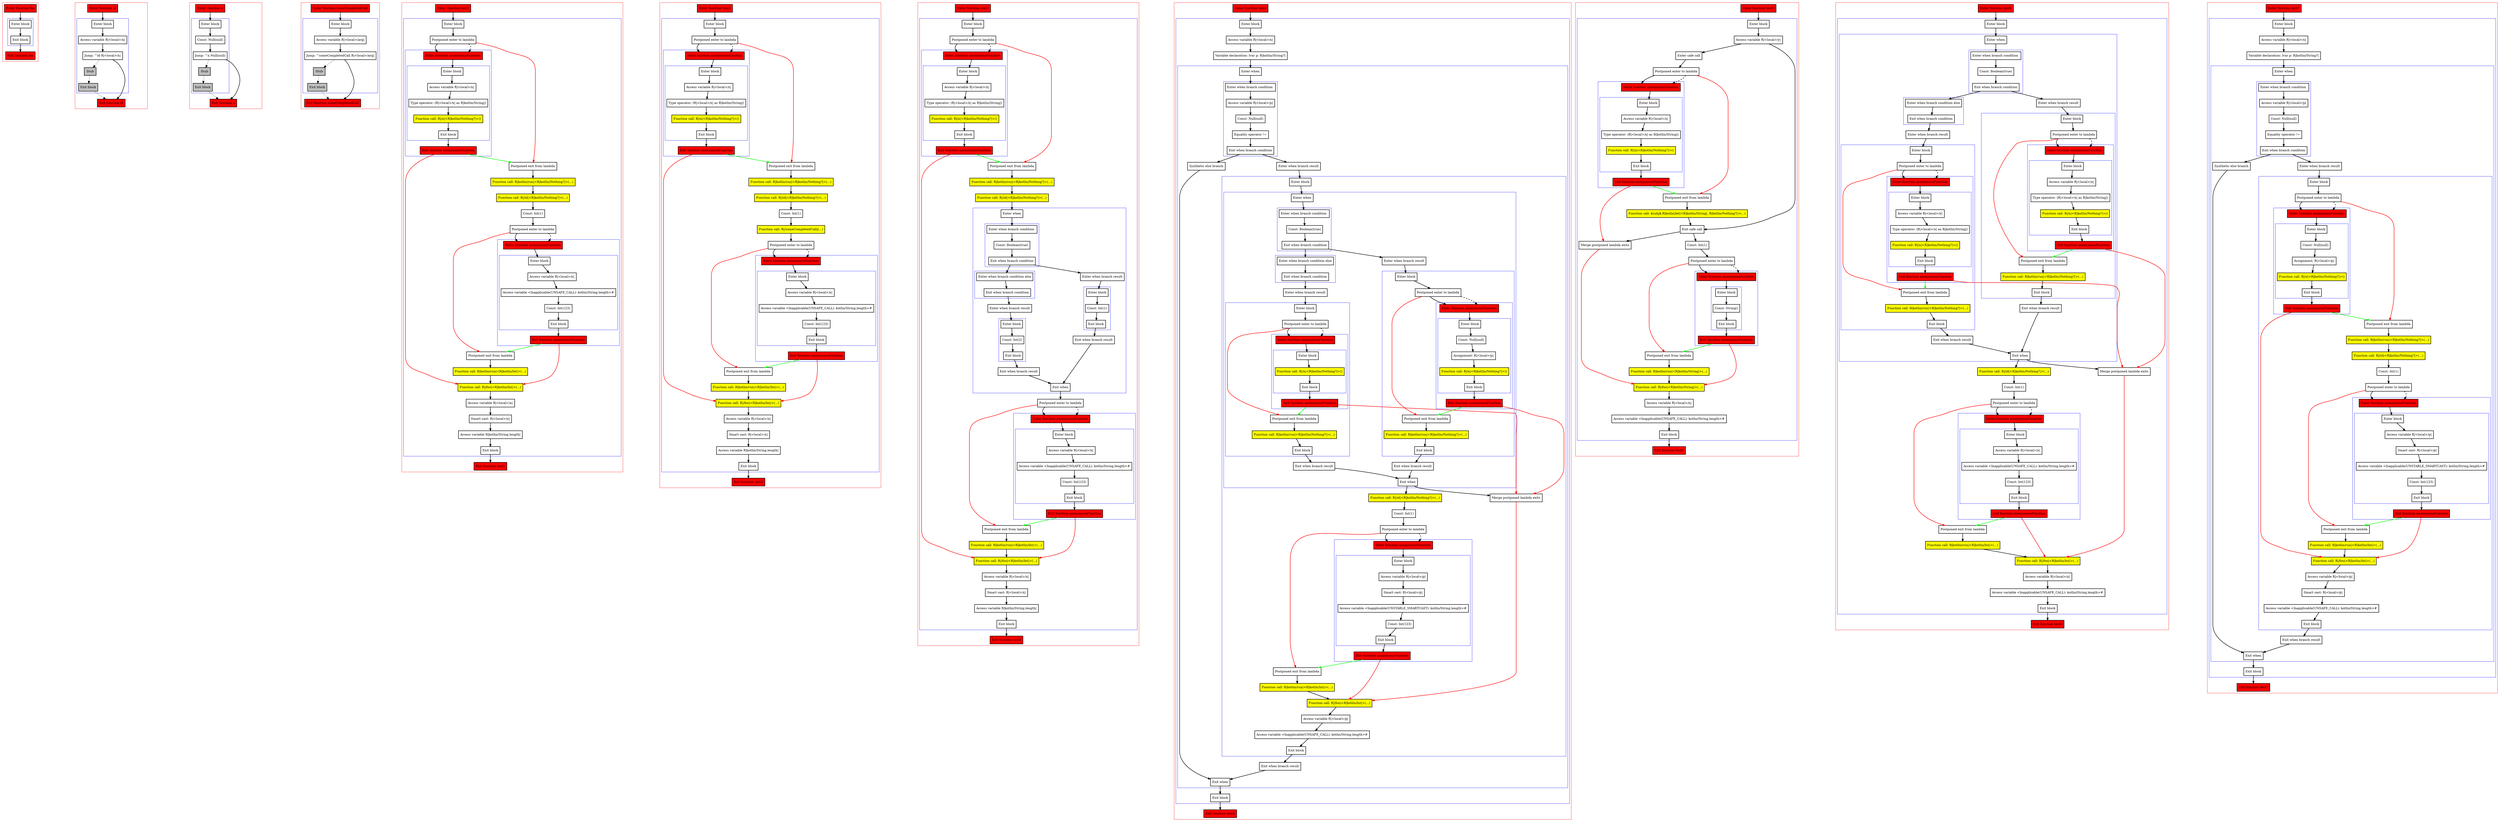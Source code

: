 digraph flowFromInplaceLambda2_kt {
    graph [nodesep=3]
    node [shape=box penwidth=2]
    edge [penwidth=2]

    subgraph cluster_0 {
        color=red
        0 [label="Enter function foo" style="filled" fillcolor=red];
        subgraph cluster_1 {
            color=blue
            1 [label="Enter block"];
            2 [label="Exit block"];
        }
        3 [label="Exit function foo" style="filled" fillcolor=red];
    }
    0 -> {1};
    1 -> {2};
    2 -> {3};

    subgraph cluster_2 {
        color=red
        4 [label="Enter function id" style="filled" fillcolor=red];
        subgraph cluster_3 {
            color=blue
            5 [label="Enter block"];
            6 [label="Access variable R|<local>/x|"];
            7 [label="Jump: ^id R|<local>/x|"];
            8 [label="Stub" style="filled" fillcolor=gray];
            9 [label="Exit block" style="filled" fillcolor=gray];
        }
        10 [label="Exit function id" style="filled" fillcolor=red];
    }
    4 -> {5};
    5 -> {6};
    6 -> {7};
    7 -> {10};
    7 -> {8} [style=dotted];
    8 -> {9} [style=dotted];
    9 -> {10} [style=dotted];

    subgraph cluster_4 {
        color=red
        11 [label="Enter function n" style="filled" fillcolor=red];
        subgraph cluster_5 {
            color=blue
            12 [label="Enter block"];
            13 [label="Const: Null(null)"];
            14 [label="Jump: ^n Null(null)"];
            15 [label="Stub" style="filled" fillcolor=gray];
            16 [label="Exit block" style="filled" fillcolor=gray];
        }
        17 [label="Exit function n" style="filled" fillcolor=red];
    }
    11 -> {12};
    12 -> {13};
    13 -> {14};
    14 -> {17};
    14 -> {15} [style=dotted];
    15 -> {16} [style=dotted];
    16 -> {17} [style=dotted];

    subgraph cluster_6 {
        color=red
        18 [label="Enter function someCompletedCall" style="filled" fillcolor=red];
        subgraph cluster_7 {
            color=blue
            19 [label="Enter block"];
            20 [label="Access variable R|<local>/arg|"];
            21 [label="Jump: ^someCompletedCall R|<local>/arg|"];
            22 [label="Stub" style="filled" fillcolor=gray];
            23 [label="Exit block" style="filled" fillcolor=gray];
        }
        24 [label="Exit function someCompletedCall" style="filled" fillcolor=red];
    }
    18 -> {19};
    19 -> {20};
    20 -> {21};
    21 -> {24};
    21 -> {22} [style=dotted];
    22 -> {23} [style=dotted];
    23 -> {24} [style=dotted];

    subgraph cluster_8 {
        color=red
        25 [label="Enter function test1" style="filled" fillcolor=red];
        subgraph cluster_9 {
            color=blue
            26 [label="Enter block"];
            27 [label="Postponed enter to lambda"];
            subgraph cluster_10 {
                color=blue
                41 [label="Enter function anonymousFunction" style="filled" fillcolor=red];
                subgraph cluster_11 {
                    color=blue
                    42 [label="Enter block"];
                    43 [label="Access variable R|<local>/x|"];
                    44 [label="Type operator: (R|<local>/x| as R|kotlin/String|)"];
                    45 [label="Function call: R|/n|<R|kotlin/Nothing?|>()" style="filled" fillcolor=yellow];
                    46 [label="Exit block"];
                }
                47 [label="Exit function anonymousFunction" style="filled" fillcolor=red];
            }
            28 [label="Postponed exit from lambda"];
            29 [label="Function call: R|kotlin/run|<R|kotlin/Nothing?|>(...)" style="filled" fillcolor=yellow];
            30 [label="Function call: R|/id|<R|kotlin/Nothing?|>(...)" style="filled" fillcolor=yellow];
            31 [label="Const: Int(1)"];
            32 [label="Postponed enter to lambda"];
            subgraph cluster_12 {
                color=blue
                48 [label="Enter function anonymousFunction" style="filled" fillcolor=red];
                subgraph cluster_13 {
                    color=blue
                    49 [label="Enter block"];
                    50 [label="Access variable R|<local>/x|"];
                    51 [label="Access variable <Inapplicable(UNSAFE_CALL): kotlin/String.length>#"];
                    52 [label="Const: Int(123)"];
                    53 [label="Exit block"];
                }
                54 [label="Exit function anonymousFunction" style="filled" fillcolor=red];
            }
            33 [label="Postponed exit from lambda"];
            34 [label="Function call: R|kotlin/run|<R|kotlin/Int|>(...)" style="filled" fillcolor=yellow];
            35 [label="Function call: R|/foo|<R|kotlin/Int|>(...)" style="filled" fillcolor=yellow];
            36 [label="Access variable R|<local>/x|"];
            37 [label="Smart cast: R|<local>/x|"];
            38 [label="Access variable R|kotlin/String.length|"];
            39 [label="Exit block"];
        }
        40 [label="Exit function test1" style="filled" fillcolor=red];
    }
    25 -> {26};
    26 -> {27};
    27 -> {41};
    27 -> {28} [color=red];
    27 -> {41} [style=dashed];
    28 -> {29};
    29 -> {30};
    30 -> {31};
    31 -> {32};
    32 -> {48};
    32 -> {33} [color=red];
    32 -> {48} [style=dashed];
    33 -> {34};
    34 -> {35};
    35 -> {36};
    36 -> {37};
    37 -> {38};
    38 -> {39};
    39 -> {40};
    41 -> {42};
    42 -> {43};
    43 -> {44};
    44 -> {45};
    45 -> {46};
    46 -> {47};
    47 -> {35} [color=red];
    47 -> {28} [color=green];
    48 -> {49};
    49 -> {50};
    50 -> {51};
    51 -> {52};
    52 -> {53};
    53 -> {54};
    54 -> {35} [color=red];
    54 -> {33} [color=green];

    subgraph cluster_14 {
        color=red
        55 [label="Enter function test2" style="filled" fillcolor=red];
        subgraph cluster_15 {
            color=blue
            56 [label="Enter block"];
            57 [label="Postponed enter to lambda"];
            subgraph cluster_16 {
                color=blue
                72 [label="Enter function anonymousFunction" style="filled" fillcolor=red];
                subgraph cluster_17 {
                    color=blue
                    73 [label="Enter block"];
                    74 [label="Access variable R|<local>/x|"];
                    75 [label="Type operator: (R|<local>/x| as R|kotlin/String|)"];
                    76 [label="Function call: R|/n|<R|kotlin/Nothing?|>()" style="filled" fillcolor=yellow];
                    77 [label="Exit block"];
                }
                78 [label="Exit function anonymousFunction" style="filled" fillcolor=red];
            }
            58 [label="Postponed exit from lambda"];
            59 [label="Function call: R|kotlin/run|<R|kotlin/Nothing?|>(...)" style="filled" fillcolor=yellow];
            60 [label="Function call: R|/id|<R|kotlin/Nothing?|>(...)" style="filled" fillcolor=yellow];
            61 [label="Const: Int(1)"];
            62 [label="Function call: R|/someCompletedCall|(...)" style="filled" fillcolor=yellow];
            63 [label="Postponed enter to lambda"];
            subgraph cluster_18 {
                color=blue
                79 [label="Enter function anonymousFunction" style="filled" fillcolor=red];
                subgraph cluster_19 {
                    color=blue
                    80 [label="Enter block"];
                    81 [label="Access variable R|<local>/x|"];
                    82 [label="Access variable <Inapplicable(UNSAFE_CALL): kotlin/String.length>#"];
                    83 [label="Const: Int(123)"];
                    84 [label="Exit block"];
                }
                85 [label="Exit function anonymousFunction" style="filled" fillcolor=red];
            }
            64 [label="Postponed exit from lambda"];
            65 [label="Function call: R|kotlin/run|<R|kotlin/Int|>(...)" style="filled" fillcolor=yellow];
            66 [label="Function call: R|/foo|<R|kotlin/Int|>(...)" style="filled" fillcolor=yellow];
            67 [label="Access variable R|<local>/x|"];
            68 [label="Smart cast: R|<local>/x|"];
            69 [label="Access variable R|kotlin/String.length|"];
            70 [label="Exit block"];
        }
        71 [label="Exit function test2" style="filled" fillcolor=red];
    }
    55 -> {56};
    56 -> {57};
    57 -> {72};
    57 -> {58} [color=red];
    57 -> {72} [style=dashed];
    58 -> {59};
    59 -> {60};
    60 -> {61};
    61 -> {62};
    62 -> {63};
    63 -> {79};
    63 -> {64} [color=red];
    63 -> {79} [style=dashed];
    64 -> {65};
    65 -> {66};
    66 -> {67};
    67 -> {68};
    68 -> {69};
    69 -> {70};
    70 -> {71};
    72 -> {73};
    73 -> {74};
    74 -> {75};
    75 -> {76};
    76 -> {77};
    77 -> {78};
    78 -> {66} [color=red];
    78 -> {58} [color=green];
    79 -> {80};
    80 -> {81};
    81 -> {82};
    82 -> {83};
    83 -> {84};
    84 -> {85};
    85 -> {66} [color=red];
    85 -> {64} [color=green];

    subgraph cluster_20 {
        color=red
        86 [label="Enter function test3" style="filled" fillcolor=red];
        subgraph cluster_21 {
            color=blue
            87 [label="Enter block"];
            88 [label="Postponed enter to lambda"];
            subgraph cluster_22 {
                color=blue
                118 [label="Enter function anonymousFunction" style="filled" fillcolor=red];
                subgraph cluster_23 {
                    color=blue
                    119 [label="Enter block"];
                    120 [label="Access variable R|<local>/x|"];
                    121 [label="Type operator: (R|<local>/x| as R|kotlin/String|)"];
                    122 [label="Function call: R|/n|<R|kotlin/Nothing?|>()" style="filled" fillcolor=yellow];
                    123 [label="Exit block"];
                }
                124 [label="Exit function anonymousFunction" style="filled" fillcolor=red];
            }
            89 [label="Postponed exit from lambda"];
            90 [label="Function call: R|kotlin/run|<R|kotlin/Nothing?|>(...)" style="filled" fillcolor=yellow];
            91 [label="Function call: R|/id|<R|kotlin/Nothing?|>(...)" style="filled" fillcolor=yellow];
            subgraph cluster_24 {
                color=blue
                92 [label="Enter when"];
                subgraph cluster_25 {
                    color=blue
                    93 [label="Enter when branch condition "];
                    94 [label="Const: Boolean(true)"];
                    95 [label="Exit when branch condition"];
                }
                subgraph cluster_26 {
                    color=blue
                    96 [label="Enter when branch condition else"];
                    97 [label="Exit when branch condition"];
                }
                98 [label="Enter when branch result"];
                subgraph cluster_27 {
                    color=blue
                    99 [label="Enter block"];
                    100 [label="Const: Int(2)"];
                    101 [label="Exit block"];
                }
                102 [label="Exit when branch result"];
                103 [label="Enter when branch result"];
                subgraph cluster_28 {
                    color=blue
                    104 [label="Enter block"];
                    105 [label="Const: Int(1)"];
                    106 [label="Exit block"];
                }
                107 [label="Exit when branch result"];
                108 [label="Exit when"];
            }
            109 [label="Postponed enter to lambda"];
            subgraph cluster_29 {
                color=blue
                125 [label="Enter function anonymousFunction" style="filled" fillcolor=red];
                subgraph cluster_30 {
                    color=blue
                    126 [label="Enter block"];
                    127 [label="Access variable R|<local>/x|"];
                    128 [label="Access variable <Inapplicable(UNSAFE_CALL): kotlin/String.length>#"];
                    129 [label="Const: Int(123)"];
                    130 [label="Exit block"];
                }
                131 [label="Exit function anonymousFunction" style="filled" fillcolor=red];
            }
            110 [label="Postponed exit from lambda"];
            111 [label="Function call: R|kotlin/run|<R|kotlin/Int|>(...)" style="filled" fillcolor=yellow];
            112 [label="Function call: R|/foo|<R|kotlin/Int|>(...)" style="filled" fillcolor=yellow];
            113 [label="Access variable R|<local>/x|"];
            114 [label="Smart cast: R|<local>/x|"];
            115 [label="Access variable R|kotlin/String.length|"];
            116 [label="Exit block"];
        }
        117 [label="Exit function test3" style="filled" fillcolor=red];
    }
    86 -> {87};
    87 -> {88};
    88 -> {118};
    88 -> {89} [color=red];
    88 -> {118} [style=dashed];
    89 -> {90};
    90 -> {91};
    91 -> {92};
    92 -> {93};
    93 -> {94};
    94 -> {95};
    95 -> {103 96};
    96 -> {97};
    97 -> {98};
    98 -> {99};
    99 -> {100};
    100 -> {101};
    101 -> {102};
    102 -> {108};
    103 -> {104};
    104 -> {105};
    105 -> {106};
    106 -> {107};
    107 -> {108};
    108 -> {109};
    109 -> {125};
    109 -> {110} [color=red];
    109 -> {125} [style=dashed];
    110 -> {111};
    111 -> {112};
    112 -> {113};
    113 -> {114};
    114 -> {115};
    115 -> {116};
    116 -> {117};
    118 -> {119};
    119 -> {120};
    120 -> {121};
    121 -> {122};
    122 -> {123};
    123 -> {124};
    124 -> {112} [color=red];
    124 -> {89} [color=green];
    125 -> {126};
    126 -> {127};
    127 -> {128};
    128 -> {129};
    129 -> {130};
    130 -> {131};
    131 -> {112} [color=red];
    131 -> {110} [color=green];

    subgraph cluster_31 {
        color=red
        132 [label="Enter function test4" style="filled" fillcolor=red];
        subgraph cluster_32 {
            color=blue
            133 [label="Enter block"];
            134 [label="Access variable R|<local>/x|"];
            135 [label="Variable declaration: lvar p: R|kotlin/String?|"];
            subgraph cluster_33 {
                color=blue
                136 [label="Enter when"];
                subgraph cluster_34 {
                    color=blue
                    137 [label="Enter when branch condition "];
                    138 [label="Access variable R|<local>/p|"];
                    139 [label="Const: Null(null)"];
                    140 [label="Equality operator !="];
                    141 [label="Exit when branch condition"];
                }
                142 [label="Synthetic else branch"];
                143 [label="Enter when branch result"];
                subgraph cluster_35 {
                    color=blue
                    144 [label="Enter block"];
                    subgraph cluster_36 {
                        color=blue
                        145 [label="Enter when"];
                        subgraph cluster_37 {
                            color=blue
                            146 [label="Enter when branch condition "];
                            147 [label="Const: Boolean(true)"];
                            148 [label="Exit when branch condition"];
                        }
                        subgraph cluster_38 {
                            color=blue
                            149 [label="Enter when branch condition else"];
                            150 [label="Exit when branch condition"];
                        }
                        151 [label="Enter when branch result"];
                        subgraph cluster_39 {
                            color=blue
                            152 [label="Enter block"];
                            153 [label="Postponed enter to lambda"];
                            subgraph cluster_40 {
                                color=blue
                                187 [label="Enter function anonymousFunction" style="filled" fillcolor=red];
                                subgraph cluster_41 {
                                    color=blue
                                    188 [label="Enter block"];
                                    189 [label="Function call: R|/n|<R|kotlin/Nothing?|>()" style="filled" fillcolor=yellow];
                                    190 [label="Exit block"];
                                }
                                191 [label="Exit function anonymousFunction" style="filled" fillcolor=red];
                            }
                            154 [label="Postponed exit from lambda"];
                            155 [label="Function call: R|kotlin/run|<R|kotlin/Nothing?|>(...)" style="filled" fillcolor=yellow];
                            156 [label="Exit block"];
                        }
                        157 [label="Exit when branch result"];
                        158 [label="Enter when branch result"];
                        subgraph cluster_42 {
                            color=blue
                            159 [label="Enter block"];
                            160 [label="Postponed enter to lambda"];
                            subgraph cluster_43 {
                                color=blue
                                180 [label="Enter function anonymousFunction" style="filled" fillcolor=red];
                                subgraph cluster_44 {
                                    color=blue
                                    181 [label="Enter block"];
                                    182 [label="Const: Null(null)"];
                                    183 [label="Assignment: R|<local>/p|"];
                                    184 [label="Function call: R|/n|<R|kotlin/Nothing?|>()" style="filled" fillcolor=yellow];
                                    185 [label="Exit block"];
                                }
                                186 [label="Exit function anonymousFunction" style="filled" fillcolor=red];
                            }
                            161 [label="Postponed exit from lambda"];
                            162 [label="Function call: R|kotlin/run|<R|kotlin/Nothing?|>(...)" style="filled" fillcolor=yellow];
                            163 [label="Exit block"];
                        }
                        164 [label="Exit when branch result"];
                        165 [label="Exit when"];
                    }
                    166 [label="Function call: R|/id|<R|kotlin/Nothing?|>(...)" style="filled" fillcolor=yellow];
                    167 [label="Const: Int(1)"];
                    168 [label="Postponed enter to lambda"];
                    subgraph cluster_45 {
                        color=blue
                        192 [label="Enter function anonymousFunction" style="filled" fillcolor=red];
                        subgraph cluster_46 {
                            color=blue
                            193 [label="Enter block"];
                            194 [label="Access variable R|<local>/p|"];
                            195 [label="Smart cast: R|<local>/p|"];
                            196 [label="Access variable <Inapplicable(UNSTABLE_SMARTCAST): kotlin/String.length>#"];
                            197 [label="Const: Int(123)"];
                            198 [label="Exit block"];
                        }
                        199 [label="Exit function anonymousFunction" style="filled" fillcolor=red];
                    }
                    169 [label="Postponed exit from lambda"];
                    170 [label="Function call: R|kotlin/run|<R|kotlin/Int|>(...)" style="filled" fillcolor=yellow];
                    171 [label="Merge postponed lambda exits"];
                    172 [label="Function call: R|/foo|<R|kotlin/Int|>(...)" style="filled" fillcolor=yellow];
                    173 [label="Access variable R|<local>/p|"];
                    174 [label="Access variable <Inapplicable(UNSAFE_CALL): kotlin/String.length>#"];
                    175 [label="Exit block"];
                }
                176 [label="Exit when branch result"];
                177 [label="Exit when"];
            }
            178 [label="Exit block"];
        }
        179 [label="Exit function test4" style="filled" fillcolor=red];
    }
    132 -> {133};
    133 -> {134};
    134 -> {135};
    135 -> {136};
    136 -> {137};
    137 -> {138};
    138 -> {139};
    139 -> {140};
    140 -> {141};
    141 -> {143 142};
    142 -> {177};
    143 -> {144};
    144 -> {145};
    145 -> {146};
    146 -> {147};
    147 -> {148};
    148 -> {158 149};
    149 -> {150};
    150 -> {151};
    151 -> {152};
    152 -> {153};
    153 -> {187};
    153 -> {154} [color=red];
    153 -> {187} [style=dashed];
    154 -> {155};
    155 -> {156};
    156 -> {157};
    157 -> {165};
    158 -> {159};
    159 -> {160};
    160 -> {180};
    160 -> {161} [color=red];
    160 -> {180} [style=dashed];
    161 -> {162};
    162 -> {163};
    163 -> {164};
    164 -> {165};
    165 -> {171 166};
    166 -> {167};
    167 -> {168};
    168 -> {192};
    168 -> {169} [color=red];
    168 -> {192} [style=dashed];
    169 -> {170};
    170 -> {172};
    171 -> {172} [color=red];
    172 -> {173};
    173 -> {174};
    174 -> {175};
    175 -> {176};
    176 -> {177};
    177 -> {178};
    178 -> {179};
    180 -> {181};
    181 -> {182};
    182 -> {183};
    183 -> {184};
    184 -> {185};
    185 -> {186};
    186 -> {171} [color=red];
    186 -> {161} [color=green];
    187 -> {188};
    188 -> {189};
    189 -> {190};
    190 -> {191};
    191 -> {171} [color=red];
    191 -> {154} [color=green];
    192 -> {193};
    193 -> {194};
    194 -> {195};
    195 -> {196};
    196 -> {197};
    197 -> {198};
    198 -> {199};
    199 -> {172} [color=red];
    199 -> {169} [color=green];

    subgraph cluster_47 {
        color=red
        200 [label="Enter function test5" style="filled" fillcolor=red];
        subgraph cluster_48 {
            color=blue
            201 [label="Enter block"];
            202 [label="Access variable R|<local>/y|"];
            203 [label="Enter safe call"];
            204 [label="Postponed enter to lambda"];
            subgraph cluster_49 {
                color=blue
                218 [label="Enter function anonymousFunction" style="filled" fillcolor=red];
                subgraph cluster_50 {
                    color=blue
                    219 [label="Enter block"];
                    220 [label="Access variable R|<local>/x|"];
                    221 [label="Type operator: (R|<local>/x| as R|kotlin/String|)"];
                    222 [label="Function call: R|/n|<R|kotlin/Nothing?|>()" style="filled" fillcolor=yellow];
                    223 [label="Exit block"];
                }
                224 [label="Exit function anonymousFunction" style="filled" fillcolor=red];
            }
            205 [label="Postponed exit from lambda"];
            206 [label="Function call: $subj$.R|kotlin/let|<R|kotlin/String|, R|kotlin/Nothing?|>(...)" style="filled" fillcolor=yellow];
            207 [label="Exit safe call"];
            208 [label="Const: Int(1)"];
            209 [label="Postponed enter to lambda"];
            subgraph cluster_51 {
                color=blue
                225 [label="Enter function anonymousFunction" style="filled" fillcolor=red];
                subgraph cluster_52 {
                    color=blue
                    226 [label="Enter block"];
                    227 [label="Const: String()"];
                    228 [label="Exit block"];
                }
                229 [label="Exit function anonymousFunction" style="filled" fillcolor=red];
            }
            210 [label="Postponed exit from lambda"];
            211 [label="Function call: R|kotlin/run|<R|kotlin/String|>(...)" style="filled" fillcolor=yellow];
            212 [label="Merge postponed lambda exits"];
            213 [label="Function call: R|/foo|<R|kotlin/String|>(...)" style="filled" fillcolor=yellow];
            214 [label="Access variable R|<local>/x|"];
            215 [label="Access variable <Inapplicable(UNSAFE_CALL): kotlin/String.length>#"];
            216 [label="Exit block"];
        }
        217 [label="Exit function test5" style="filled" fillcolor=red];
    }
    200 -> {201};
    201 -> {202};
    202 -> {203 207};
    203 -> {204};
    204 -> {218};
    204 -> {205} [color=red];
    204 -> {218} [style=dashed];
    205 -> {206};
    206 -> {207};
    207 -> {212 208};
    208 -> {209};
    209 -> {225};
    209 -> {210} [color=red];
    209 -> {225} [style=dashed];
    210 -> {211};
    211 -> {213};
    212 -> {213} [color=red];
    213 -> {214};
    214 -> {215};
    215 -> {216};
    216 -> {217};
    218 -> {219};
    219 -> {220};
    220 -> {221};
    221 -> {222};
    222 -> {223};
    223 -> {224};
    224 -> {212} [color=red];
    224 -> {205} [color=green];
    225 -> {226};
    226 -> {227};
    227 -> {228};
    228 -> {229};
    229 -> {213} [color=red];
    229 -> {210} [color=green];

    subgraph cluster_53 {
        color=red
        230 [label="Enter function test6" style="filled" fillcolor=red];
        subgraph cluster_54 {
            color=blue
            231 [label="Enter block"];
            subgraph cluster_55 {
                color=blue
                232 [label="Enter when"];
                subgraph cluster_56 {
                    color=blue
                    233 [label="Enter when branch condition "];
                    234 [label="Const: Boolean(true)"];
                    235 [label="Exit when branch condition"];
                }
                subgraph cluster_57 {
                    color=blue
                    236 [label="Enter when branch condition else"];
                    237 [label="Exit when branch condition"];
                }
                238 [label="Enter when branch result"];
                subgraph cluster_58 {
                    color=blue
                    239 [label="Enter block"];
                    240 [label="Postponed enter to lambda"];
                    subgraph cluster_59 {
                        color=blue
                        271 [label="Enter function anonymousFunction" style="filled" fillcolor=red];
                        subgraph cluster_60 {
                            color=blue
                            272 [label="Enter block"];
                            273 [label="Access variable R|<local>/x|"];
                            274 [label="Type operator: (R|<local>/x| as R|kotlin/String|)"];
                            275 [label="Function call: R|/n|<R|kotlin/Nothing?|>()" style="filled" fillcolor=yellow];
                            276 [label="Exit block"];
                        }
                        277 [label="Exit function anonymousFunction" style="filled" fillcolor=red];
                    }
                    241 [label="Postponed exit from lambda"];
                    242 [label="Function call: R|kotlin/run|<R|kotlin/Nothing?|>(...)" style="filled" fillcolor=yellow];
                    243 [label="Exit block"];
                }
                244 [label="Exit when branch result"];
                245 [label="Enter when branch result"];
                subgraph cluster_61 {
                    color=blue
                    246 [label="Enter block"];
                    247 [label="Postponed enter to lambda"];
                    subgraph cluster_62 {
                        color=blue
                        264 [label="Enter function anonymousFunction" style="filled" fillcolor=red];
                        subgraph cluster_63 {
                            color=blue
                            265 [label="Enter block"];
                            266 [label="Access variable R|<local>/x|"];
                            267 [label="Type operator: (R|<local>/x| as R|kotlin/String|)"];
                            268 [label="Function call: R|/n|<R|kotlin/Nothing?|>()" style="filled" fillcolor=yellow];
                            269 [label="Exit block"];
                        }
                        270 [label="Exit function anonymousFunction" style="filled" fillcolor=red];
                    }
                    248 [label="Postponed exit from lambda"];
                    249 [label="Function call: R|kotlin/run|<R|kotlin/Nothing?|>(...)" style="filled" fillcolor=yellow];
                    250 [label="Exit block"];
                }
                251 [label="Exit when branch result"];
                252 [label="Exit when"];
            }
            253 [label="Function call: R|/id|<R|kotlin/Nothing?|>(...)" style="filled" fillcolor=yellow];
            254 [label="Const: Int(1)"];
            255 [label="Postponed enter to lambda"];
            subgraph cluster_64 {
                color=blue
                278 [label="Enter function anonymousFunction" style="filled" fillcolor=red];
                subgraph cluster_65 {
                    color=blue
                    279 [label="Enter block"];
                    280 [label="Access variable R|<local>/x|"];
                    281 [label="Access variable <Inapplicable(UNSAFE_CALL): kotlin/String.length>#"];
                    282 [label="Const: Int(123)"];
                    283 [label="Exit block"];
                }
                284 [label="Exit function anonymousFunction" style="filled" fillcolor=red];
            }
            256 [label="Postponed exit from lambda"];
            257 [label="Function call: R|kotlin/run|<R|kotlin/Int|>(...)" style="filled" fillcolor=yellow];
            258 [label="Merge postponed lambda exits"];
            259 [label="Function call: R|/foo|<R|kotlin/Int|>(...)" style="filled" fillcolor=yellow];
            260 [label="Access variable R|<local>/x|"];
            261 [label="Access variable <Inapplicable(UNSAFE_CALL): kotlin/String.length>#"];
            262 [label="Exit block"];
        }
        263 [label="Exit function test6" style="filled" fillcolor=red];
    }
    230 -> {231};
    231 -> {232};
    232 -> {233};
    233 -> {234};
    234 -> {235};
    235 -> {245 236};
    236 -> {237};
    237 -> {238};
    238 -> {239};
    239 -> {240};
    240 -> {271};
    240 -> {241} [color=red];
    240 -> {271} [style=dashed];
    241 -> {242};
    242 -> {243};
    243 -> {244};
    244 -> {252};
    245 -> {246};
    246 -> {247};
    247 -> {264};
    247 -> {248} [color=red];
    247 -> {264} [style=dashed];
    248 -> {249};
    249 -> {250};
    250 -> {251};
    251 -> {252};
    252 -> {258 253};
    253 -> {254};
    254 -> {255};
    255 -> {278};
    255 -> {256} [color=red];
    255 -> {278} [style=dashed];
    256 -> {257};
    257 -> {259};
    258 -> {259} [color=red];
    259 -> {260};
    260 -> {261};
    261 -> {262};
    262 -> {263};
    264 -> {265};
    265 -> {266};
    266 -> {267};
    267 -> {268};
    268 -> {269};
    269 -> {270};
    270 -> {258} [color=red];
    270 -> {248} [color=green];
    271 -> {272};
    272 -> {273};
    273 -> {274};
    274 -> {275};
    275 -> {276};
    276 -> {277};
    277 -> {258} [color=red];
    277 -> {241} [color=green];
    278 -> {279};
    279 -> {280};
    280 -> {281};
    281 -> {282};
    282 -> {283};
    283 -> {284};
    284 -> {259} [color=red];
    284 -> {256} [color=green];

    subgraph cluster_66 {
        color=red
        285 [label="Enter function test7" style="filled" fillcolor=red];
        subgraph cluster_67 {
            color=blue
            286 [label="Enter block"];
            287 [label="Access variable R|<local>/x|"];
            288 [label="Variable declaration: lvar p: R|kotlin/String?|"];
            subgraph cluster_68 {
                color=blue
                289 [label="Enter when"];
                subgraph cluster_69 {
                    color=blue
                    290 [label="Enter when branch condition "];
                    291 [label="Access variable R|<local>/p|"];
                    292 [label="Const: Null(null)"];
                    293 [label="Equality operator !="];
                    294 [label="Exit when branch condition"];
                }
                295 [label="Synthetic else branch"];
                296 [label="Enter when branch result"];
                subgraph cluster_70 {
                    color=blue
                    297 [label="Enter block"];
                    298 [label="Postponed enter to lambda"];
                    subgraph cluster_71 {
                        color=blue
                        315 [label="Enter function anonymousFunction" style="filled" fillcolor=red];
                        subgraph cluster_72 {
                            color=blue
                            316 [label="Enter block"];
                            317 [label="Const: Null(null)"];
                            318 [label="Assignment: R|<local>/p|"];
                            319 [label="Function call: R|/n|<R|kotlin/Nothing?|>()" style="filled" fillcolor=yellow];
                            320 [label="Exit block"];
                        }
                        321 [label="Exit function anonymousFunction" style="filled" fillcolor=red];
                    }
                    299 [label="Postponed exit from lambda"];
                    300 [label="Function call: R|kotlin/run|<R|kotlin/Nothing?|>(...)" style="filled" fillcolor=yellow];
                    301 [label="Function call: R|/id|<R|kotlin/Nothing?|>(...)" style="filled" fillcolor=yellow];
                    302 [label="Const: Int(1)"];
                    303 [label="Postponed enter to lambda"];
                    subgraph cluster_73 {
                        color=blue
                        322 [label="Enter function anonymousFunction" style="filled" fillcolor=red];
                        subgraph cluster_74 {
                            color=blue
                            323 [label="Enter block"];
                            324 [label="Access variable R|<local>/p|"];
                            325 [label="Smart cast: R|<local>/p|"];
                            326 [label="Access variable <Inapplicable(UNSTABLE_SMARTCAST): kotlin/String.length>#"];
                            327 [label="Const: Int(123)"];
                            328 [label="Exit block"];
                        }
                        329 [label="Exit function anonymousFunction" style="filled" fillcolor=red];
                    }
                    304 [label="Postponed exit from lambda"];
                    305 [label="Function call: R|kotlin/run|<R|kotlin/Int|>(...)" style="filled" fillcolor=yellow];
                    306 [label="Function call: R|/foo|<R|kotlin/Int|>(...)" style="filled" fillcolor=yellow];
                    307 [label="Access variable R|<local>/p|"];
                    308 [label="Smart cast: R|<local>/p|"];
                    309 [label="Access variable <Inapplicable(UNSAFE_CALL): kotlin/String.length>#"];
                    310 [label="Exit block"];
                }
                311 [label="Exit when branch result"];
                312 [label="Exit when"];
            }
            313 [label="Exit block"];
        }
        314 [label="Exit function test7" style="filled" fillcolor=red];
    }
    285 -> {286};
    286 -> {287};
    287 -> {288};
    288 -> {289};
    289 -> {290};
    290 -> {291};
    291 -> {292};
    292 -> {293};
    293 -> {294};
    294 -> {296 295};
    295 -> {312};
    296 -> {297};
    297 -> {298};
    298 -> {315};
    298 -> {299} [color=red];
    298 -> {315} [style=dashed];
    299 -> {300};
    300 -> {301};
    301 -> {302};
    302 -> {303};
    303 -> {322};
    303 -> {304} [color=red];
    303 -> {322} [style=dashed];
    304 -> {305};
    305 -> {306};
    306 -> {307};
    307 -> {308};
    308 -> {309};
    309 -> {310};
    310 -> {311};
    311 -> {312};
    312 -> {313};
    313 -> {314};
    315 -> {316};
    316 -> {317};
    317 -> {318};
    318 -> {319};
    319 -> {320};
    320 -> {321};
    321 -> {306} [color=red];
    321 -> {299} [color=green];
    322 -> {323};
    323 -> {324};
    324 -> {325};
    325 -> {326};
    326 -> {327};
    327 -> {328};
    328 -> {329};
    329 -> {306} [color=red];
    329 -> {304} [color=green];

}
